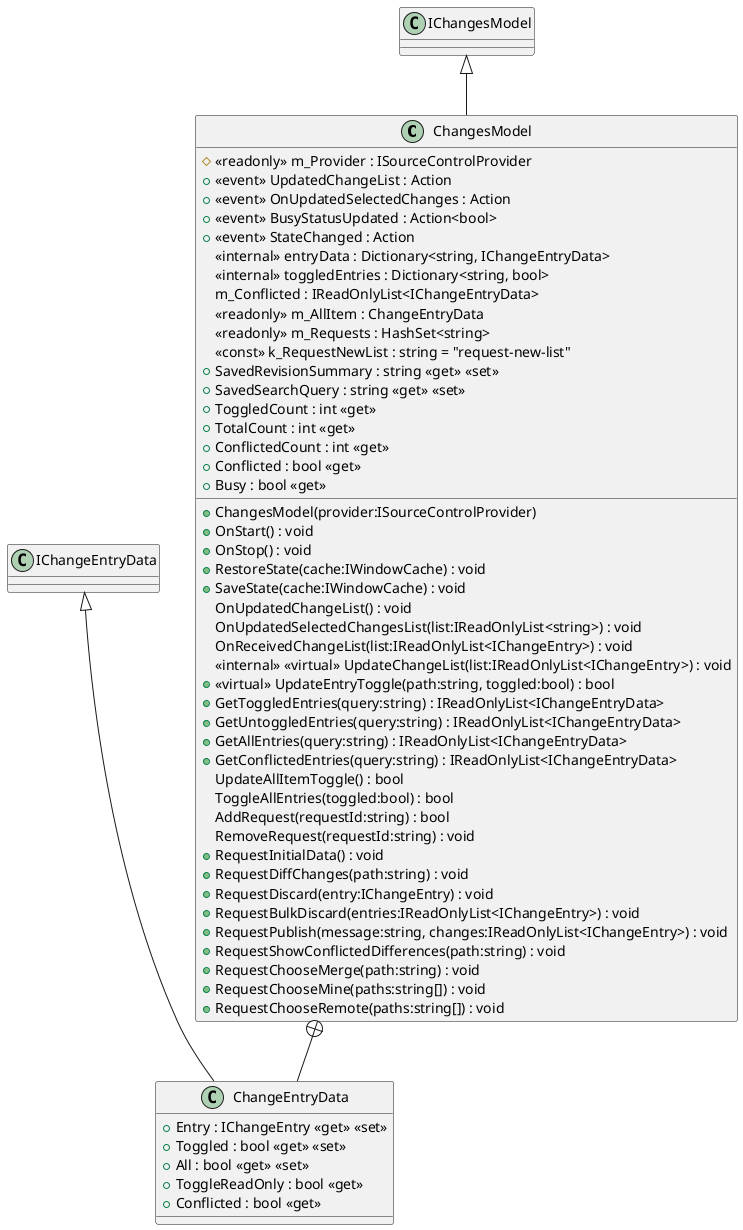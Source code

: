 @startuml
class ChangesModel {
    # <<readonly>> m_Provider : ISourceControlProvider
    +  <<event>> UpdatedChangeList : Action 
    +  <<event>> OnUpdatedSelectedChanges : Action 
    +  <<event>> BusyStatusUpdated : Action<bool> 
    +  <<event>> StateChanged : Action 
    <<internal>> entryData : Dictionary<string, IChangeEntryData>
    <<internal>> toggledEntries : Dictionary<string, bool>
    m_Conflicted : IReadOnlyList<IChangeEntryData>
    <<readonly>> m_AllItem : ChangeEntryData
    <<readonly>> m_Requests : HashSet<string>
    <<const>> k_RequestNewList : string = "request-new-list"
    + SavedRevisionSummary : string <<get>> <<set>>
    + SavedSearchQuery : string <<get>> <<set>>
    + ToggledCount : int <<get>>
    + TotalCount : int <<get>>
    + ConflictedCount : int <<get>>
    + Conflicted : bool <<get>>
    + Busy : bool <<get>>
    + ChangesModel(provider:ISourceControlProvider)
    + OnStart() : void
    + OnStop() : void
    + RestoreState(cache:IWindowCache) : void
    + SaveState(cache:IWindowCache) : void
    OnUpdatedChangeList() : void
    OnUpdatedSelectedChangesList(list:IReadOnlyList<string>) : void
    OnReceivedChangeList(list:IReadOnlyList<IChangeEntry>) : void
    <<internal>> <<virtual>> UpdateChangeList(list:IReadOnlyList<IChangeEntry>) : void
    + <<virtual>> UpdateEntryToggle(path:string, toggled:bool) : bool
    + GetToggledEntries(query:string) : IReadOnlyList<IChangeEntryData>
    + GetUntoggledEntries(query:string) : IReadOnlyList<IChangeEntryData>
    + GetAllEntries(query:string) : IReadOnlyList<IChangeEntryData>
    + GetConflictedEntries(query:string) : IReadOnlyList<IChangeEntryData>
    UpdateAllItemToggle() : bool
    ToggleAllEntries(toggled:bool) : bool
    AddRequest(requestId:string) : bool
    RemoveRequest(requestId:string) : void
    + RequestInitialData() : void
    + RequestDiffChanges(path:string) : void
    + RequestDiscard(entry:IChangeEntry) : void
    + RequestBulkDiscard(entries:IReadOnlyList<IChangeEntry>) : void
    + RequestPublish(message:string, changes:IReadOnlyList<IChangeEntry>) : void
    + RequestShowConflictedDifferences(path:string) : void
    + RequestChooseMerge(path:string) : void
    + RequestChooseMine(paths:string[]) : void
    + RequestChooseRemote(paths:string[]) : void
}
class ChangeEntryData {
    + Entry : IChangeEntry <<get>> <<set>>
    + Toggled : bool <<get>> <<set>>
    + All : bool <<get>> <<set>>
    + ToggleReadOnly : bool <<get>>
    + Conflicted : bool <<get>>
}
IChangesModel <|-- ChangesModel
ChangesModel +-- ChangeEntryData
IChangeEntryData <|-- ChangeEntryData
@enduml
